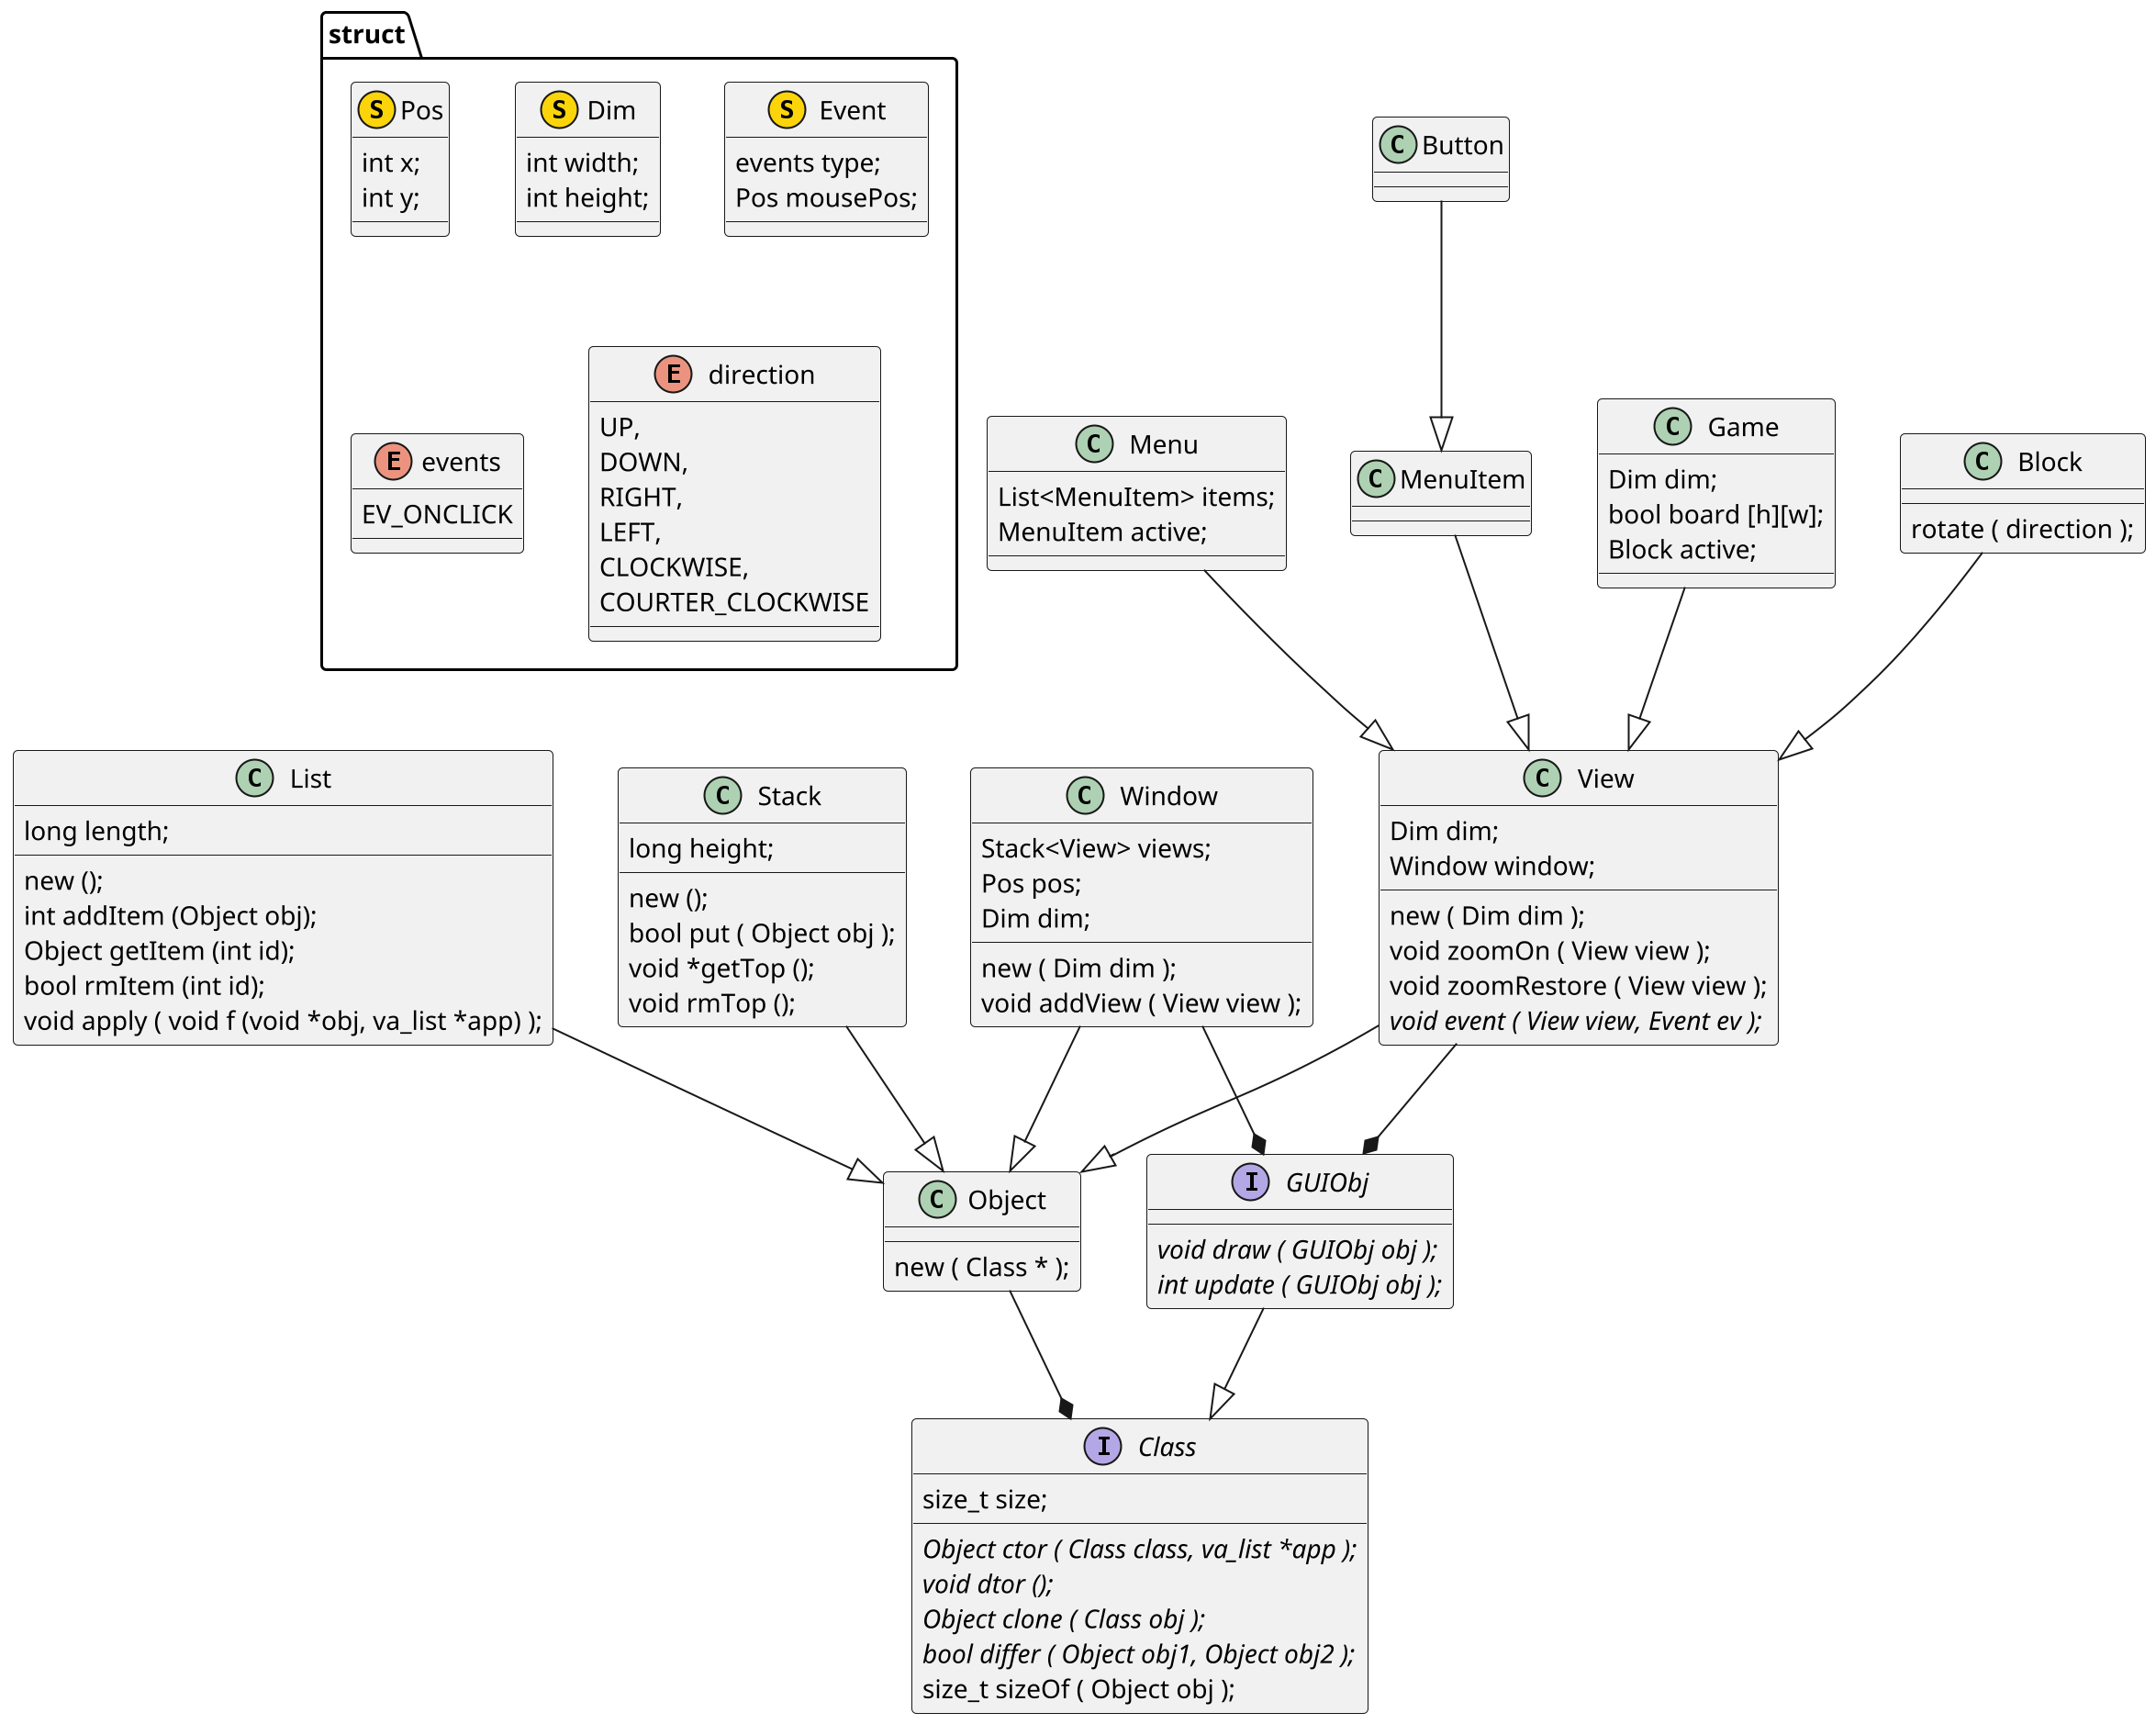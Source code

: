 @startuml
scale 2.0

'skinparam handwritten true
skinparam defaultFontName Monospace
skinparam classFontSize 18
skinparam defaultFontSize 14

package "struct" {
	class Pos <<(S,#fcd40a)>> {
		int x;
		int y;
	}
	class Dim <<(S,#fcd40a)>> {
		int width;
		int height;
	}
	class Event <<(S,#fcd40a)>> {
		events type;
		Pos mousePos;
	}
	enum events {
		EV_ONCLICK
	}
	enum direction {
		UP,
		DOWN,
		RIGHT,
		LEFT,
		CLOCKWISE,
		COURTER_CLOCKWISE
	}
}
interface Class {
	size_t size;
	{abstract} Object ctor ( Class class, va_list *app );
	{abstract} void dtor ();
	{abstract} Object clone ( Class obj );
	{abstract} bool differ ( Object obj1, Object obj2 );
	size_t sizeOf ( Object obj );
}

class Object {
	new ( Class * );
}
class List {
	long length;
	new ();
	int addItem (Object obj);
	Object getItem (int id);
	bool rmItem (int id);
	void apply ( void f (void *obj, va_list *app) );
}
class Stack {
	long height;
	new ();
	bool put ( Object obj );
	void *getTop ();
	void rmTop ();
}

interface GUIObj {
	{abstract} void draw ( GUIObj obj );
	{abstract} int update ( GUIObj obj );
}
class Window {
	Stack<View> views;
	Pos pos;
	Dim dim;
	new ( Dim dim );
	void addView ( View view );
}
class View {
	Dim dim;
	Window window;
	new ( Dim dim );
	void zoomOn ( View view );
	void zoomRestore ( View view );
	{abstract} void event ( View view, Event ev );
}
class Menu {
	List<MenuItem> items;
	MenuItem active;
}
class MenuItem
class Button
class Game {
	Dim dim;
	bool board [h][w];
	Block active;
}
class Block {
	rotate ( direction );
}

Object --* Class

List --|> Object
Stack --|> Object

GUIObj --|> Class

Window --* GUIObj
Window --|> Object
View --* GUIObj
View --|> Object

Menu --|> View
Game --|> View
Block --|> View
MenuItem --|> View

Button --|> MenuItem

@enduml
